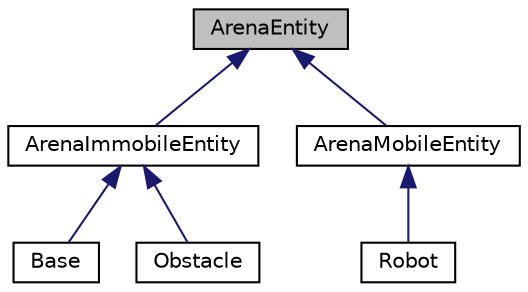 digraph "ArenaEntity"
{
  edge [fontname="Helvetica",fontsize="10",labelfontname="Helvetica",labelfontsize="10"];
  node [fontname="Helvetica",fontsize="10",shape=record];
  Node1 [label="ArenaEntity",height=0.2,width=0.4,color="black", fillcolor="grey75", style="filled", fontcolor="black"];
  Node1 -> Node2 [dir="back",color="midnightblue",fontsize="10",style="solid",fontname="Helvetica"];
  Node2 [label="ArenaImmobileEntity",height=0.2,width=0.4,color="black", fillcolor="white", style="filled",URL="$classArenaImmobileEntity.html",tooltip="An immobile entity in the Arena. "];
  Node2 -> Node3 [dir="back",color="midnightblue",fontsize="10",style="solid",fontname="Helvetica"];
  Node3 [label="Base",height=0.2,width=0.4,color="black", fillcolor="white", style="filled",URL="$classBase.html",tooltip="Class representing a immobile base within the Arena. "];
  Node2 -> Node4 [dir="back",color="midnightblue",fontsize="10",style="solid",fontname="Helvetica"];
  Node4 [label="Obstacle",height=0.2,width=0.4,color="black", fillcolor="white", style="filled",URL="$classObstacle.html",tooltip="Class representing an immobile obstacle within the Arena. "];
  Node1 -> Node5 [dir="back",color="midnightblue",fontsize="10",style="solid",fontname="Helvetica"];
  Node5 [label="ArenaMobileEntity",height=0.2,width=0.4,color="black", fillcolor="white", style="filled",URL="$classArenaMobileEntity.html",tooltip="A mobile entity in the Arena, capable of updating its own position and/or velocity when asked by the ..."];
  Node5 -> Node6 [dir="back",color="midnightblue",fontsize="10",style="solid",fontname="Helvetica"];
  Node6 [label="Robot",height=0.2,width=0.4,color="black", fillcolor="white", style="filled",URL="$classRobot.html",tooltip="Class representing a robot within the arena. "];
}
